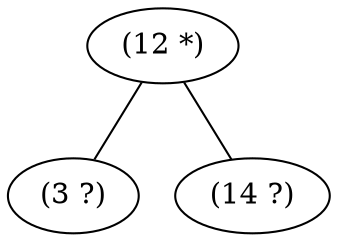 graph{
12[label="(12 *)"];
3[label="(3 ?)"];
14[label="(14 ?)"];
12--3[label=""];
12--14[label=""];}